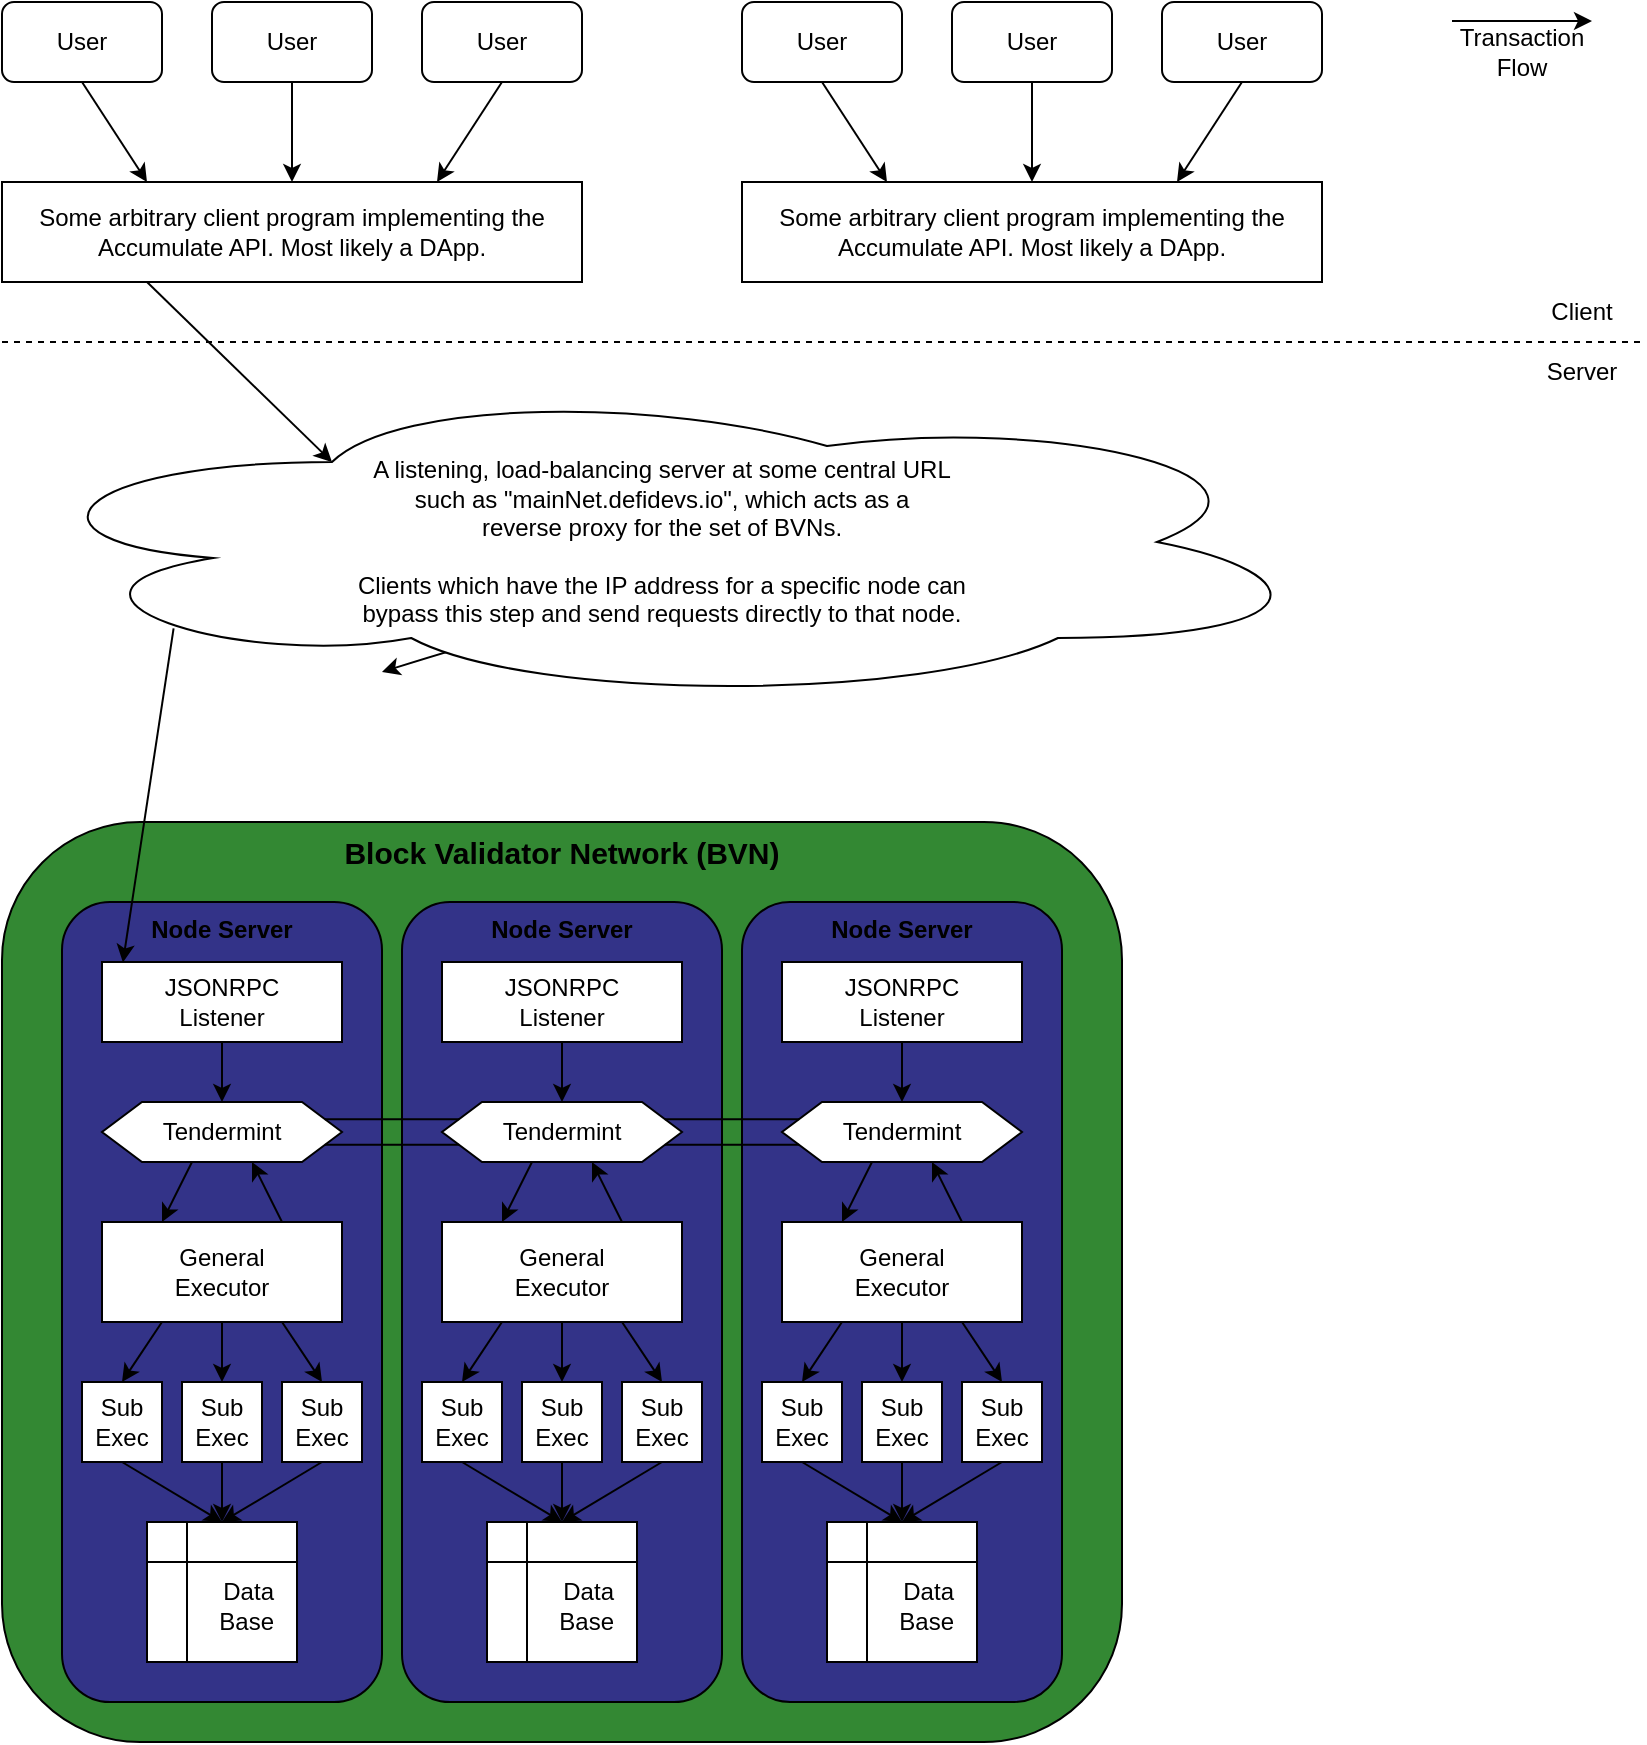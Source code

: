 <mxfile>
    <diagram id="LPmwuTBm0TxSb9VVFmRt" name="Page-1">
        <mxGraphModel dx="839" dy="658" grid="1" gridSize="10" guides="1" tooltips="1" connect="1" arrows="1" fold="1" page="1" pageScale="1" pageWidth="850" pageHeight="1100" math="0" shadow="0">
            <root>
                <mxCell id="0"/>
                <mxCell id="1" parent="0"/>
                <mxCell id="203" value="Block Validator Network (BVN)" style="rounded=1;whiteSpace=wrap;html=1;verticalAlign=top;fillColor=#338833;fontSize=15;fontStyle=1" vertex="1" parent="1">
                    <mxGeometry x="10" y="420" width="560" height="460" as="geometry"/>
                </mxCell>
                <mxCell id="16" value="User" style="rounded=1;whiteSpace=wrap;html=1;" parent="1" vertex="1">
                    <mxGeometry x="10" y="10" width="80" height="40" as="geometry"/>
                </mxCell>
                <mxCell id="17" value="Some arbitrary client program implementing the Accumulate API. Most likely a DApp." style="rounded=0;whiteSpace=wrap;html=1;" parent="1" vertex="1">
                    <mxGeometry x="10" y="100" width="290" height="50" as="geometry"/>
                </mxCell>
                <mxCell id="18" value="User" style="rounded=1;whiteSpace=wrap;html=1;" parent="1" vertex="1">
                    <mxGeometry x="115" y="10" width="80" height="40" as="geometry"/>
                </mxCell>
                <mxCell id="19" value="User" style="rounded=1;whiteSpace=wrap;html=1;" parent="1" vertex="1">
                    <mxGeometry x="220" y="10" width="80" height="40" as="geometry"/>
                </mxCell>
                <mxCell id="20" value="" style="endArrow=classic;html=1;exitX=0.5;exitY=1;exitDx=0;exitDy=0;entryX=0.25;entryY=0;entryDx=0;entryDy=0;" parent="1" source="16" target="17" edge="1">
                    <mxGeometry width="50" height="50" relative="1" as="geometry">
                        <mxPoint x="470" y="210" as="sourcePoint"/>
                        <mxPoint x="520" y="160" as="targetPoint"/>
                    </mxGeometry>
                </mxCell>
                <mxCell id="21" value="" style="endArrow=classic;html=1;exitX=0.5;exitY=1;exitDx=0;exitDy=0;entryX=0.5;entryY=0;entryDx=0;entryDy=0;" parent="1" source="18" target="17" edge="1">
                    <mxGeometry width="50" height="50" relative="1" as="geometry">
                        <mxPoint x="60" y="60" as="sourcePoint"/>
                        <mxPoint x="131.94" y="108" as="targetPoint"/>
                    </mxGeometry>
                </mxCell>
                <mxCell id="23" value="" style="endArrow=classic;html=1;exitX=0.5;exitY=1;exitDx=0;exitDy=0;entryX=0.75;entryY=0;entryDx=0;entryDy=0;" parent="1" source="19" target="17" edge="1">
                    <mxGeometry width="50" height="50" relative="1" as="geometry">
                        <mxPoint x="60" y="60" as="sourcePoint"/>
                        <mxPoint x="131.94" y="108" as="targetPoint"/>
                    </mxGeometry>
                </mxCell>
                <mxCell id="24" value="User" style="rounded=1;whiteSpace=wrap;html=1;" parent="1" vertex="1">
                    <mxGeometry x="380" y="10" width="80" height="40" as="geometry"/>
                </mxCell>
                <mxCell id="25" value="Some arbitrary client program implementing the Accumulate API. Most likely a DApp." style="rounded=0;whiteSpace=wrap;html=1;" parent="1" vertex="1">
                    <mxGeometry x="380" y="100" width="290" height="50" as="geometry"/>
                </mxCell>
                <mxCell id="26" value="User" style="rounded=1;whiteSpace=wrap;html=1;" parent="1" vertex="1">
                    <mxGeometry x="485" y="10" width="80" height="40" as="geometry"/>
                </mxCell>
                <mxCell id="27" value="User" style="rounded=1;whiteSpace=wrap;html=1;" parent="1" vertex="1">
                    <mxGeometry x="590" y="10" width="80" height="40" as="geometry"/>
                </mxCell>
                <mxCell id="28" value="" style="endArrow=classic;html=1;exitX=0.5;exitY=1;exitDx=0;exitDy=0;entryX=0.25;entryY=0;entryDx=0;entryDy=0;" parent="1" source="24" target="25" edge="1">
                    <mxGeometry width="50" height="50" relative="1" as="geometry">
                        <mxPoint x="840" y="210" as="sourcePoint"/>
                        <mxPoint x="890" y="160" as="targetPoint"/>
                    </mxGeometry>
                </mxCell>
                <mxCell id="29" value="" style="endArrow=classic;html=1;exitX=0.5;exitY=1;exitDx=0;exitDy=0;entryX=0.5;entryY=0;entryDx=0;entryDy=0;" parent="1" source="26" target="25" edge="1">
                    <mxGeometry width="50" height="50" relative="1" as="geometry">
                        <mxPoint x="430" y="60" as="sourcePoint"/>
                        <mxPoint x="501.94" y="108" as="targetPoint"/>
                    </mxGeometry>
                </mxCell>
                <mxCell id="30" value="" style="endArrow=classic;html=1;exitX=0.5;exitY=1;exitDx=0;exitDy=0;entryX=0.75;entryY=0;entryDx=0;entryDy=0;" parent="1" source="27" target="25" edge="1">
                    <mxGeometry width="50" height="50" relative="1" as="geometry">
                        <mxPoint x="430" y="60" as="sourcePoint"/>
                        <mxPoint x="501.94" y="108" as="targetPoint"/>
                    </mxGeometry>
                </mxCell>
                <mxCell id="51" value="" style="endArrow=none;dashed=1;html=1;" parent="1" edge="1">
                    <mxGeometry width="50" height="50" relative="1" as="geometry">
                        <mxPoint x="10" y="180" as="sourcePoint"/>
                        <mxPoint x="830" y="180" as="targetPoint"/>
                    </mxGeometry>
                </mxCell>
                <mxCell id="65" value="" style="endArrow=classic;startArrow=classic;html=1;curved=1;exitX=1;exitY=0.5;exitDx=0;exitDy=0;entryX=0;entryY=0.5;entryDx=0;entryDy=0;" parent="1" target="60" edge="1">
                    <mxGeometry width="50" height="50" relative="1" as="geometry">
                        <mxPoint x="290" y="335" as="sourcePoint"/>
                        <mxPoint x="200" y="345" as="targetPoint"/>
                        <Array as="points">
                            <mxPoint x="310" y="310"/>
                        </Array>
                    </mxGeometry>
                </mxCell>
                <mxCell id="69" value="" style="endArrow=classic;startArrow=classic;html=1;curved=1;exitX=1;exitY=0.5;exitDx=0;exitDy=0;entryX=0;entryY=0.5;entryDx=0;entryDy=0;" parent="1" target="68" edge="1">
                    <mxGeometry width="50" height="50" relative="1" as="geometry">
                        <mxPoint x="415" y="335" as="sourcePoint"/>
                        <mxPoint x="365" y="345" as="targetPoint"/>
                        <Array as="points">
                            <mxPoint x="450" y="310"/>
                        </Array>
                    </mxGeometry>
                </mxCell>
                <mxCell id="70" value="" style="endArrow=classic;html=1;curved=1;exitX=0.25;exitY=1;exitDx=0;exitDy=0;entryX=0.25;entryY=0.25;entryDx=0;entryDy=0;entryPerimeter=0;" parent="1" source="17" target="169" edge="1">
                    <mxGeometry width="50" height="50" relative="1" as="geometry">
                        <mxPoint x="440" y="410" as="sourcePoint"/>
                        <mxPoint x="490" y="360" as="targetPoint"/>
                    </mxGeometry>
                </mxCell>
                <mxCell id="163" value="" style="endArrow=classic;html=1;" parent="1" edge="1">
                    <mxGeometry width="50" height="50" relative="1" as="geometry">
                        <mxPoint x="735" y="19.5" as="sourcePoint"/>
                        <mxPoint x="805" y="19.5" as="targetPoint"/>
                    </mxGeometry>
                </mxCell>
                <mxCell id="164" value="Transaction&lt;br&gt;Flow" style="text;html=1;strokeColor=none;fillColor=none;align=center;verticalAlign=middle;whiteSpace=wrap;rounded=0;" parent="1" vertex="1">
                    <mxGeometry x="740" y="20" width="60" height="30" as="geometry"/>
                </mxCell>
                <mxCell id="165" value="Client" style="text;html=1;strokeColor=none;fillColor=none;align=center;verticalAlign=middle;whiteSpace=wrap;rounded=0;" vertex="1" parent="1">
                    <mxGeometry x="770" y="150" width="60" height="30" as="geometry"/>
                </mxCell>
                <mxCell id="166" value="Server" style="text;html=1;strokeColor=none;fillColor=none;align=center;verticalAlign=middle;whiteSpace=wrap;rounded=0;" vertex="1" parent="1">
                    <mxGeometry x="770" y="180" width="60" height="30" as="geometry"/>
                </mxCell>
                <mxCell id="169" value="&lt;span&gt;A listening, load-balancing server at some central URL&lt;br&gt;such as &quot;mainNet.defidevs.io&quot;, which acts as a&lt;br&gt;reverse proxy for the set of BVNs.&lt;br&gt;&lt;br&gt;Clients which have the IP address for a specific node can&lt;br&gt;bypass this step and send requests directly to that node.&lt;br&gt;&lt;/span&gt;" style="ellipse;shape=cloud;whiteSpace=wrap;html=1;" vertex="1" parent="1">
                    <mxGeometry x="10" y="200" width="660" height="160" as="geometry"/>
                </mxCell>
                <mxCell id="202" value="" style="group;fillColor=none;fontStyle=1" vertex="1" connectable="0" parent="1">
                    <mxGeometry x="40" y="460" width="160" height="400" as="geometry"/>
                </mxCell>
                <mxCell id="186" value="Node Server" style="rounded=1;whiteSpace=wrap;html=1;verticalAlign=top;fillColor=#333388;fontStyle=1" vertex="1" parent="202">
                    <mxGeometry width="160" height="400" as="geometry"/>
                </mxCell>
                <mxCell id="174" value="Tendermint" style="shape=hexagon;perimeter=hexagonPerimeter2;whiteSpace=wrap;html=1;fixedSize=1;" vertex="1" parent="202">
                    <mxGeometry x="20" y="100" width="120" height="30" as="geometry"/>
                </mxCell>
                <mxCell id="182" value="&lt;br&gt;&lt;div&gt;&lt;span&gt;Data&amp;nbsp; &amp;nbsp;&lt;/span&gt;&lt;/div&gt;Base&amp;nbsp; &amp;nbsp;" style="shape=internalStorage;whiteSpace=wrap;html=1;backgroundOutline=1;align=right;" vertex="1" parent="202">
                    <mxGeometry x="42.5" y="310" width="75" height="70" as="geometry"/>
                </mxCell>
                <mxCell id="183" value="General&lt;br&gt;Executor" style="rounded=0;whiteSpace=wrap;html=1;" vertex="1" parent="202">
                    <mxGeometry x="20" y="160" width="120" height="50" as="geometry"/>
                </mxCell>
                <mxCell id="184" value="Sub&lt;br&gt;Exec" style="rounded=0;whiteSpace=wrap;html=1;" vertex="1" parent="202">
                    <mxGeometry x="10" y="240" width="40" height="40" as="geometry"/>
                </mxCell>
                <mxCell id="187" value="JSONRPC&lt;br&gt;Listener" style="rounded=0;whiteSpace=wrap;html=1;" vertex="1" parent="202">
                    <mxGeometry x="20" y="30" width="120" height="40" as="geometry"/>
                </mxCell>
                <mxCell id="190" value="Sub&lt;br&gt;Exec" style="rounded=0;whiteSpace=wrap;html=1;" vertex="1" parent="202">
                    <mxGeometry x="60" y="240" width="40" height="40" as="geometry"/>
                </mxCell>
                <mxCell id="191" value="Sub&lt;br&gt;Exec" style="rounded=0;whiteSpace=wrap;html=1;" vertex="1" parent="202">
                    <mxGeometry x="110" y="240" width="40" height="40" as="geometry"/>
                </mxCell>
                <mxCell id="193" value="" style="endArrow=classic;html=1;exitX=0.375;exitY=1;exitDx=0;exitDy=0;entryX=0.25;entryY=0;entryDx=0;entryDy=0;" edge="1" parent="202" source="174" target="183">
                    <mxGeometry width="50" height="50" relative="1" as="geometry">
                        <mxPoint x="590" y="560" as="sourcePoint"/>
                        <mxPoint x="640" y="510" as="targetPoint"/>
                    </mxGeometry>
                </mxCell>
                <mxCell id="200" value="" style="endArrow=classic;html=1;exitX=0.75;exitY=0;exitDx=0;exitDy=0;entryX=0.625;entryY=1;entryDx=0;entryDy=0;" edge="1" parent="202" source="183" target="174">
                    <mxGeometry width="50" height="50" relative="1" as="geometry">
                        <mxPoint x="590" y="560" as="sourcePoint"/>
                        <mxPoint x="640" y="510" as="targetPoint"/>
                    </mxGeometry>
                </mxCell>
                <mxCell id="197" style="edgeStyle=none;html=1;exitX=0.5;exitY=1;exitDx=0;exitDy=0;entryX=0.5;entryY=0;entryDx=0;entryDy=0;" edge="1" parent="202" source="184" target="182">
                    <mxGeometry relative="1" as="geometry"/>
                </mxCell>
                <mxCell id="194" value="" style="endArrow=classic;html=1;exitX=0.25;exitY=1;exitDx=0;exitDy=0;entryX=0.5;entryY=0;entryDx=0;entryDy=0;" edge="1" parent="202" source="183" target="184">
                    <mxGeometry width="50" height="50" relative="1" as="geometry">
                        <mxPoint x="590" y="560" as="sourcePoint"/>
                        <mxPoint x="640" y="510" as="targetPoint"/>
                    </mxGeometry>
                </mxCell>
                <mxCell id="192" value="" style="endArrow=classic;html=1;exitX=0.5;exitY=1;exitDx=0;exitDy=0;entryX=0.5;entryY=0;entryDx=0;entryDy=0;" edge="1" parent="202" source="187" target="174">
                    <mxGeometry width="50" height="50" relative="1" as="geometry">
                        <mxPoint x="590" y="560" as="sourcePoint"/>
                        <mxPoint x="640" y="510" as="targetPoint"/>
                    </mxGeometry>
                </mxCell>
                <mxCell id="198" style="edgeStyle=none;html=1;exitX=0.5;exitY=1;exitDx=0;exitDy=0;entryX=0.5;entryY=0;entryDx=0;entryDy=0;" edge="1" parent="202" source="190" target="182">
                    <mxGeometry relative="1" as="geometry"/>
                </mxCell>
                <mxCell id="195" value="" style="endArrow=classic;html=1;exitX=0.5;exitY=1;exitDx=0;exitDy=0;entryX=0.5;entryY=0;entryDx=0;entryDy=0;" edge="1" parent="202" source="183" target="190">
                    <mxGeometry width="50" height="50" relative="1" as="geometry">
                        <mxPoint x="590" y="560" as="sourcePoint"/>
                        <mxPoint x="640" y="510" as="targetPoint"/>
                    </mxGeometry>
                </mxCell>
                <mxCell id="199" style="edgeStyle=none;html=1;exitX=0.5;exitY=1;exitDx=0;exitDy=0;entryX=0.5;entryY=0;entryDx=0;entryDy=0;" edge="1" parent="202" source="191" target="182">
                    <mxGeometry relative="1" as="geometry">
                        <mxPoint x="410" y="800" as="targetPoint"/>
                    </mxGeometry>
                </mxCell>
                <mxCell id="196" style="edgeStyle=none;html=1;exitX=0.75;exitY=1;exitDx=0;exitDy=0;entryX=0.5;entryY=0;entryDx=0;entryDy=0;" edge="1" parent="202" source="183" target="191">
                    <mxGeometry relative="1" as="geometry"/>
                </mxCell>
                <mxCell id="204" value="" style="group;fillColor=none;" vertex="1" connectable="0" parent="1">
                    <mxGeometry x="210" y="460" width="160" height="400" as="geometry"/>
                </mxCell>
                <mxCell id="205" value="Node Server" style="rounded=1;whiteSpace=wrap;html=1;verticalAlign=top;fillColor=#333388;fontStyle=1" vertex="1" parent="204">
                    <mxGeometry width="160" height="400" as="geometry"/>
                </mxCell>
                <mxCell id="206" value="Tendermint" style="shape=hexagon;perimeter=hexagonPerimeter2;whiteSpace=wrap;html=1;fixedSize=1;" vertex="1" parent="204">
                    <mxGeometry x="20" y="100" width="120" height="30" as="geometry"/>
                </mxCell>
                <mxCell id="207" value="&lt;br&gt;&lt;div&gt;&lt;span&gt;Data&amp;nbsp; &amp;nbsp;&lt;/span&gt;&lt;/div&gt;Base&amp;nbsp; &amp;nbsp;" style="shape=internalStorage;whiteSpace=wrap;html=1;backgroundOutline=1;align=right;" vertex="1" parent="204">
                    <mxGeometry x="42.5" y="310" width="75" height="70" as="geometry"/>
                </mxCell>
                <mxCell id="208" value="General&lt;br&gt;Executor" style="rounded=0;whiteSpace=wrap;html=1;" vertex="1" parent="204">
                    <mxGeometry x="20" y="160" width="120" height="50" as="geometry"/>
                </mxCell>
                <mxCell id="209" value="Sub&lt;br&gt;Exec" style="rounded=0;whiteSpace=wrap;html=1;" vertex="1" parent="204">
                    <mxGeometry x="10" y="240" width="40" height="40" as="geometry"/>
                </mxCell>
                <mxCell id="210" value="JSONRPC&lt;br&gt;Listener" style="rounded=0;whiteSpace=wrap;html=1;" vertex="1" parent="204">
                    <mxGeometry x="20" y="30" width="120" height="40" as="geometry"/>
                </mxCell>
                <mxCell id="211" value="Sub&lt;br&gt;Exec" style="rounded=0;whiteSpace=wrap;html=1;" vertex="1" parent="204">
                    <mxGeometry x="60" y="240" width="40" height="40" as="geometry"/>
                </mxCell>
                <mxCell id="212" value="Sub&lt;br&gt;Exec" style="rounded=0;whiteSpace=wrap;html=1;" vertex="1" parent="204">
                    <mxGeometry x="110" y="240" width="40" height="40" as="geometry"/>
                </mxCell>
                <mxCell id="213" value="" style="endArrow=classic;html=1;exitX=0.375;exitY=1;exitDx=0;exitDy=0;entryX=0.25;entryY=0;entryDx=0;entryDy=0;" edge="1" parent="204" source="206" target="208">
                    <mxGeometry width="50" height="50" relative="1" as="geometry">
                        <mxPoint x="590" y="560" as="sourcePoint"/>
                        <mxPoint x="640" y="510" as="targetPoint"/>
                    </mxGeometry>
                </mxCell>
                <mxCell id="214" value="" style="endArrow=classic;html=1;exitX=0.75;exitY=0;exitDx=0;exitDy=0;entryX=0.625;entryY=1;entryDx=0;entryDy=0;" edge="1" parent="204" source="208" target="206">
                    <mxGeometry width="50" height="50" relative="1" as="geometry">
                        <mxPoint x="590" y="560" as="sourcePoint"/>
                        <mxPoint x="640" y="510" as="targetPoint"/>
                    </mxGeometry>
                </mxCell>
                <mxCell id="215" style="edgeStyle=none;html=1;exitX=0.5;exitY=1;exitDx=0;exitDy=0;entryX=0.5;entryY=0;entryDx=0;entryDy=0;" edge="1" parent="204" source="209" target="207">
                    <mxGeometry relative="1" as="geometry"/>
                </mxCell>
                <mxCell id="216" value="" style="endArrow=classic;html=1;exitX=0.25;exitY=1;exitDx=0;exitDy=0;entryX=0.5;entryY=0;entryDx=0;entryDy=0;" edge="1" parent="204" source="208" target="209">
                    <mxGeometry width="50" height="50" relative="1" as="geometry">
                        <mxPoint x="590" y="560" as="sourcePoint"/>
                        <mxPoint x="640" y="510" as="targetPoint"/>
                    </mxGeometry>
                </mxCell>
                <mxCell id="217" value="" style="endArrow=classic;html=1;exitX=0.5;exitY=1;exitDx=0;exitDy=0;entryX=0.5;entryY=0;entryDx=0;entryDy=0;" edge="1" parent="204" source="210" target="206">
                    <mxGeometry width="50" height="50" relative="1" as="geometry">
                        <mxPoint x="590" y="560" as="sourcePoint"/>
                        <mxPoint x="640" y="510" as="targetPoint"/>
                    </mxGeometry>
                </mxCell>
                <mxCell id="218" style="edgeStyle=none;html=1;exitX=0.5;exitY=1;exitDx=0;exitDy=0;entryX=0.5;entryY=0;entryDx=0;entryDy=0;" edge="1" parent="204" source="211" target="207">
                    <mxGeometry relative="1" as="geometry"/>
                </mxCell>
                <mxCell id="219" value="" style="endArrow=classic;html=1;exitX=0.5;exitY=1;exitDx=0;exitDy=0;entryX=0.5;entryY=0;entryDx=0;entryDy=0;" edge="1" parent="204" source="208" target="211">
                    <mxGeometry width="50" height="50" relative="1" as="geometry">
                        <mxPoint x="590" y="560" as="sourcePoint"/>
                        <mxPoint x="640" y="510" as="targetPoint"/>
                    </mxGeometry>
                </mxCell>
                <mxCell id="220" style="edgeStyle=none;html=1;exitX=0.5;exitY=1;exitDx=0;exitDy=0;entryX=0.5;entryY=0;entryDx=0;entryDy=0;" edge="1" parent="204" source="212" target="207">
                    <mxGeometry relative="1" as="geometry">
                        <mxPoint x="410" y="800" as="targetPoint"/>
                    </mxGeometry>
                </mxCell>
                <mxCell id="221" style="edgeStyle=none;html=1;exitX=0.75;exitY=1;exitDx=0;exitDy=0;entryX=0.5;entryY=0;entryDx=0;entryDy=0;" edge="1" parent="204" source="208" target="212">
                    <mxGeometry relative="1" as="geometry"/>
                </mxCell>
                <mxCell id="222" value="" style="group" vertex="1" connectable="0" parent="1">
                    <mxGeometry x="380" y="460" width="160" height="400" as="geometry"/>
                </mxCell>
                <mxCell id="223" value="Node Server" style="rounded=1;whiteSpace=wrap;html=1;verticalAlign=top;fillColor=#333388;fontStyle=1" vertex="1" parent="222">
                    <mxGeometry width="160" height="400" as="geometry"/>
                </mxCell>
                <mxCell id="224" value="Tendermint" style="shape=hexagon;perimeter=hexagonPerimeter2;whiteSpace=wrap;html=1;fixedSize=1;" vertex="1" parent="222">
                    <mxGeometry x="20" y="100" width="120" height="30" as="geometry"/>
                </mxCell>
                <mxCell id="225" value="&lt;br&gt;&lt;div&gt;&lt;span&gt;Data&amp;nbsp; &amp;nbsp;&lt;/span&gt;&lt;/div&gt;Base&amp;nbsp; &amp;nbsp;" style="shape=internalStorage;whiteSpace=wrap;html=1;backgroundOutline=1;align=right;" vertex="1" parent="222">
                    <mxGeometry x="42.5" y="310" width="75" height="70" as="geometry"/>
                </mxCell>
                <mxCell id="226" value="General&lt;br&gt;Executor" style="rounded=0;whiteSpace=wrap;html=1;" vertex="1" parent="222">
                    <mxGeometry x="20" y="160" width="120" height="50" as="geometry"/>
                </mxCell>
                <mxCell id="227" value="Sub&lt;br&gt;Exec" style="rounded=0;whiteSpace=wrap;html=1;" vertex="1" parent="222">
                    <mxGeometry x="10" y="240" width="40" height="40" as="geometry"/>
                </mxCell>
                <mxCell id="228" value="JSONRPC&lt;br&gt;Listener" style="rounded=0;whiteSpace=wrap;html=1;" vertex="1" parent="222">
                    <mxGeometry x="20" y="30" width="120" height="40" as="geometry"/>
                </mxCell>
                <mxCell id="229" value="Sub&lt;br&gt;Exec" style="rounded=0;whiteSpace=wrap;html=1;" vertex="1" parent="222">
                    <mxGeometry x="60" y="240" width="40" height="40" as="geometry"/>
                </mxCell>
                <mxCell id="230" value="Sub&lt;br&gt;Exec" style="rounded=0;whiteSpace=wrap;html=1;" vertex="1" parent="222">
                    <mxGeometry x="110" y="240" width="40" height="40" as="geometry"/>
                </mxCell>
                <mxCell id="231" value="" style="endArrow=classic;html=1;exitX=0.375;exitY=1;exitDx=0;exitDy=0;entryX=0.25;entryY=0;entryDx=0;entryDy=0;" edge="1" parent="222" source="224" target="226">
                    <mxGeometry width="50" height="50" relative="1" as="geometry">
                        <mxPoint x="590" y="560" as="sourcePoint"/>
                        <mxPoint x="640" y="510" as="targetPoint"/>
                    </mxGeometry>
                </mxCell>
                <mxCell id="232" value="" style="endArrow=classic;html=1;exitX=0.75;exitY=0;exitDx=0;exitDy=0;entryX=0.625;entryY=1;entryDx=0;entryDy=0;" edge="1" parent="222" source="226" target="224">
                    <mxGeometry width="50" height="50" relative="1" as="geometry">
                        <mxPoint x="590" y="560" as="sourcePoint"/>
                        <mxPoint x="640" y="510" as="targetPoint"/>
                    </mxGeometry>
                </mxCell>
                <mxCell id="233" style="edgeStyle=none;html=1;exitX=0.5;exitY=1;exitDx=0;exitDy=0;entryX=0.5;entryY=0;entryDx=0;entryDy=0;" edge="1" parent="222" source="227" target="225">
                    <mxGeometry relative="1" as="geometry"/>
                </mxCell>
                <mxCell id="234" value="" style="endArrow=classic;html=1;exitX=0.25;exitY=1;exitDx=0;exitDy=0;entryX=0.5;entryY=0;entryDx=0;entryDy=0;" edge="1" parent="222" source="226" target="227">
                    <mxGeometry width="50" height="50" relative="1" as="geometry">
                        <mxPoint x="590" y="560" as="sourcePoint"/>
                        <mxPoint x="640" y="510" as="targetPoint"/>
                    </mxGeometry>
                </mxCell>
                <mxCell id="235" value="" style="endArrow=classic;html=1;exitX=0.5;exitY=1;exitDx=0;exitDy=0;entryX=0.5;entryY=0;entryDx=0;entryDy=0;" edge="1" parent="222" source="228" target="224">
                    <mxGeometry width="50" height="50" relative="1" as="geometry">
                        <mxPoint x="590" y="560" as="sourcePoint"/>
                        <mxPoint x="640" y="510" as="targetPoint"/>
                    </mxGeometry>
                </mxCell>
                <mxCell id="236" style="edgeStyle=none;html=1;exitX=0.5;exitY=1;exitDx=0;exitDy=0;entryX=0.5;entryY=0;entryDx=0;entryDy=0;" edge="1" parent="222" source="229" target="225">
                    <mxGeometry relative="1" as="geometry"/>
                </mxCell>
                <mxCell id="237" value="" style="endArrow=classic;html=1;exitX=0.5;exitY=1;exitDx=0;exitDy=0;entryX=0.5;entryY=0;entryDx=0;entryDy=0;" edge="1" parent="222" source="226" target="229">
                    <mxGeometry width="50" height="50" relative="1" as="geometry">
                        <mxPoint x="590" y="560" as="sourcePoint"/>
                        <mxPoint x="640" y="510" as="targetPoint"/>
                    </mxGeometry>
                </mxCell>
                <mxCell id="238" style="edgeStyle=none;html=1;exitX=0.5;exitY=1;exitDx=0;exitDy=0;entryX=0.5;entryY=0;entryDx=0;entryDy=0;" edge="1" parent="222" source="230" target="225">
                    <mxGeometry relative="1" as="geometry">
                        <mxPoint x="410" y="800" as="targetPoint"/>
                    </mxGeometry>
                </mxCell>
                <mxCell id="239" style="edgeStyle=none;html=1;exitX=0.75;exitY=1;exitDx=0;exitDy=0;entryX=0.5;entryY=0;entryDx=0;entryDy=0;" edge="1" parent="222" source="226" target="230">
                    <mxGeometry relative="1" as="geometry"/>
                </mxCell>
                <mxCell id="351" style="edgeStyle=none;html=1;exitX=0.13;exitY=0.77;exitDx=0;exitDy=0;exitPerimeter=0;entryX=0.087;entryY=0.005;entryDx=0;entryDy=0;entryPerimeter=0;" edge="1" parent="1" source="169" target="187">
                    <mxGeometry relative="1" as="geometry">
                        <mxPoint x="60" y="490" as="targetPoint"/>
                    </mxGeometry>
                </mxCell>
                <mxCell id="352" value="" style="endArrow=none;html=1;fontSize=15;exitX=1;exitY=0.75;exitDx=0;exitDy=0;entryX=0;entryY=0.75;entryDx=0;entryDy=0;" edge="1" parent="1" source="174" target="206">
                    <mxGeometry width="50" height="50" relative="1" as="geometry">
                        <mxPoint x="240" y="630" as="sourcePoint"/>
                        <mxPoint x="240" y="580" as="targetPoint"/>
                    </mxGeometry>
                </mxCell>
                <mxCell id="355" value="" style="endArrow=none;html=1;fontSize=15;strokeColor=default;exitX=1;exitY=0.25;exitDx=0;exitDy=0;entryX=0;entryY=0.25;entryDx=0;entryDy=0;" edge="1" parent="1" source="174" target="206">
                    <mxGeometry width="50" height="50" relative="1" as="geometry">
                        <mxPoint x="240" y="630" as="sourcePoint"/>
                        <mxPoint x="290" y="580" as="targetPoint"/>
                    </mxGeometry>
                </mxCell>
                <mxCell id="356" value="" style="endArrow=none;html=1;fontSize=15;strokeColor=default;exitX=1;exitY=0.75;exitDx=0;exitDy=0;entryX=0;entryY=0.75;entryDx=0;entryDy=0;" edge="1" parent="1" source="206" target="224">
                    <mxGeometry width="50" height="50" relative="1" as="geometry">
                        <mxPoint x="240" y="630" as="sourcePoint"/>
                        <mxPoint x="290" y="580" as="targetPoint"/>
                    </mxGeometry>
                </mxCell>
                <mxCell id="357" value="" style="endArrow=none;html=1;fontSize=15;strokeColor=default;exitX=1;exitY=0.25;exitDx=0;exitDy=0;entryX=0;entryY=0.25;entryDx=0;entryDy=0;" edge="1" parent="1" source="206" target="224">
                    <mxGeometry width="50" height="50" relative="1" as="geometry">
                        <mxPoint x="240" y="630" as="sourcePoint"/>
                        <mxPoint x="290" y="580" as="targetPoint"/>
                    </mxGeometry>
                </mxCell>
            </root>
        </mxGraphModel>
    </diagram>
</mxfile>